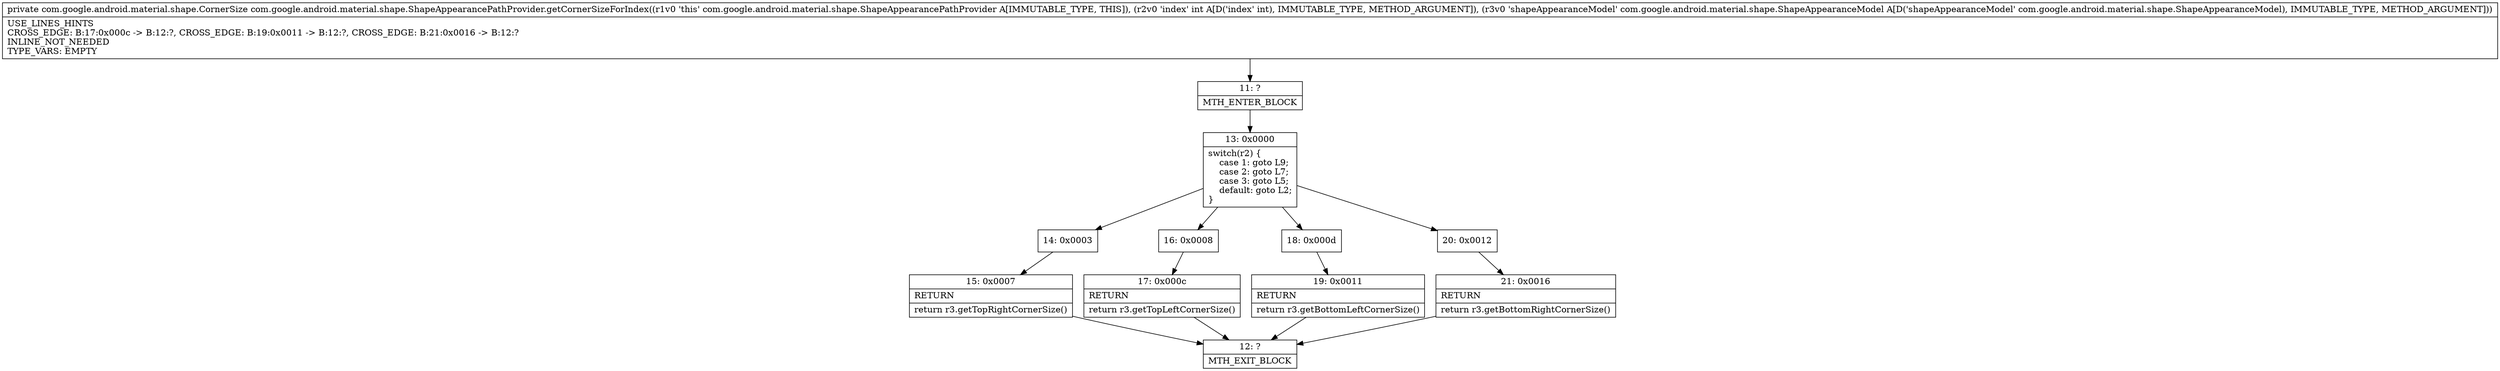 digraph "CFG forcom.google.android.material.shape.ShapeAppearancePathProvider.getCornerSizeForIndex(ILcom\/google\/android\/material\/shape\/ShapeAppearanceModel;)Lcom\/google\/android\/material\/shape\/CornerSize;" {
Node_11 [shape=record,label="{11\:\ ?|MTH_ENTER_BLOCK\l}"];
Node_13 [shape=record,label="{13\:\ 0x0000|switch(r2) \{\l    case 1: goto L9;\l    case 2: goto L7;\l    case 3: goto L5;\l    default: goto L2;\l\}\l}"];
Node_14 [shape=record,label="{14\:\ 0x0003}"];
Node_15 [shape=record,label="{15\:\ 0x0007|RETURN\l|return r3.getTopRightCornerSize()\l}"];
Node_12 [shape=record,label="{12\:\ ?|MTH_EXIT_BLOCK\l}"];
Node_16 [shape=record,label="{16\:\ 0x0008}"];
Node_17 [shape=record,label="{17\:\ 0x000c|RETURN\l|return r3.getTopLeftCornerSize()\l}"];
Node_18 [shape=record,label="{18\:\ 0x000d}"];
Node_19 [shape=record,label="{19\:\ 0x0011|RETURN\l|return r3.getBottomLeftCornerSize()\l}"];
Node_20 [shape=record,label="{20\:\ 0x0012}"];
Node_21 [shape=record,label="{21\:\ 0x0016|RETURN\l|return r3.getBottomRightCornerSize()\l}"];
MethodNode[shape=record,label="{private com.google.android.material.shape.CornerSize com.google.android.material.shape.ShapeAppearancePathProvider.getCornerSizeForIndex((r1v0 'this' com.google.android.material.shape.ShapeAppearancePathProvider A[IMMUTABLE_TYPE, THIS]), (r2v0 'index' int A[D('index' int), IMMUTABLE_TYPE, METHOD_ARGUMENT]), (r3v0 'shapeAppearanceModel' com.google.android.material.shape.ShapeAppearanceModel A[D('shapeAppearanceModel' com.google.android.material.shape.ShapeAppearanceModel), IMMUTABLE_TYPE, METHOD_ARGUMENT]))  | USE_LINES_HINTS\lCROSS_EDGE: B:17:0x000c \-\> B:12:?, CROSS_EDGE: B:19:0x0011 \-\> B:12:?, CROSS_EDGE: B:21:0x0016 \-\> B:12:?\lINLINE_NOT_NEEDED\lTYPE_VARS: EMPTY\l}"];
MethodNode -> Node_11;Node_11 -> Node_13;
Node_13 -> Node_14;
Node_13 -> Node_16;
Node_13 -> Node_18;
Node_13 -> Node_20;
Node_14 -> Node_15;
Node_15 -> Node_12;
Node_16 -> Node_17;
Node_17 -> Node_12;
Node_18 -> Node_19;
Node_19 -> Node_12;
Node_20 -> Node_21;
Node_21 -> Node_12;
}

